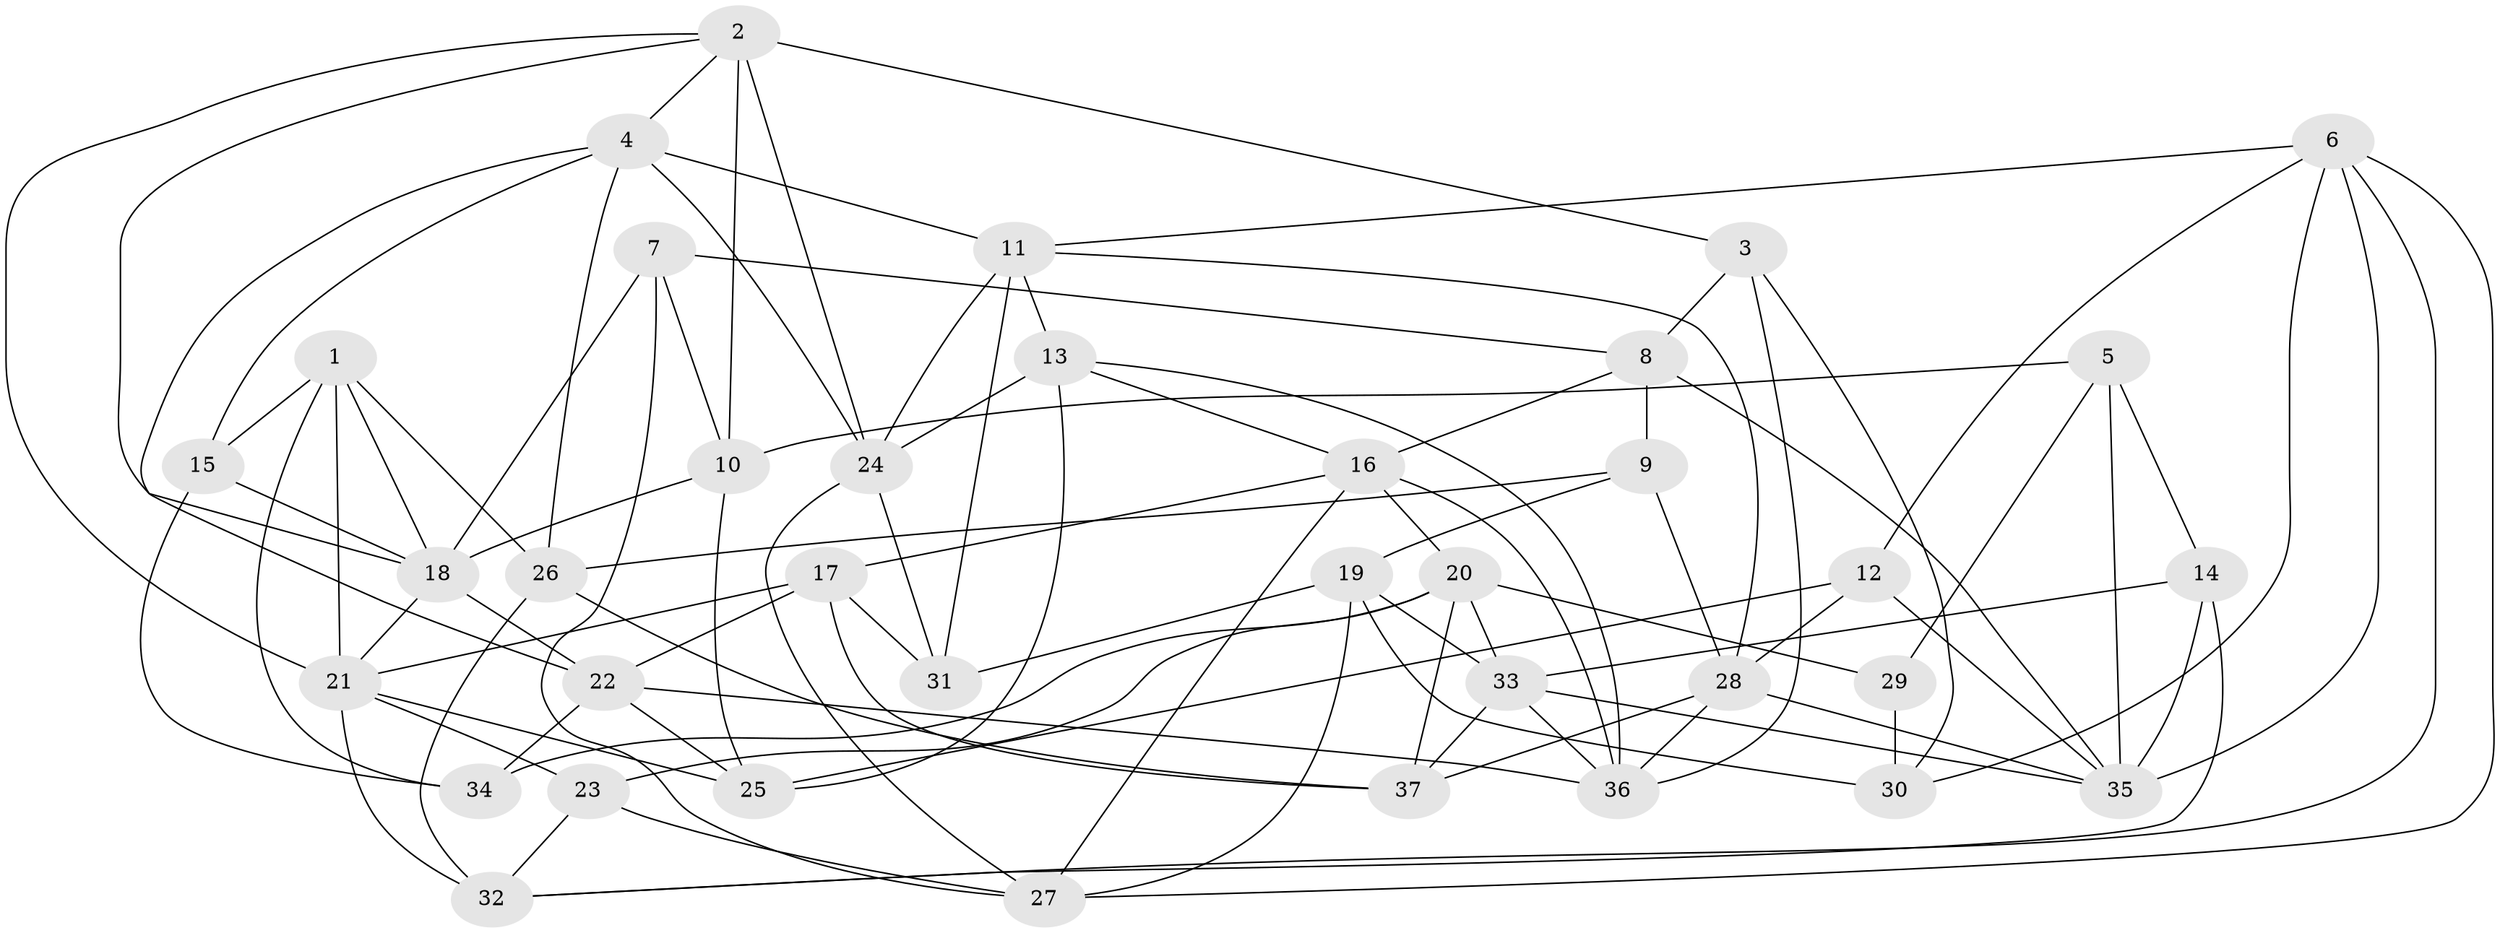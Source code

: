 // original degree distribution, {4: 1.0}
// Generated by graph-tools (version 1.1) at 2025/38/03/04/25 23:38:07]
// undirected, 37 vertices, 95 edges
graph export_dot {
  node [color=gray90,style=filled];
  1;
  2;
  3;
  4;
  5;
  6;
  7;
  8;
  9;
  10;
  11;
  12;
  13;
  14;
  15;
  16;
  17;
  18;
  19;
  20;
  21;
  22;
  23;
  24;
  25;
  26;
  27;
  28;
  29;
  30;
  31;
  32;
  33;
  34;
  35;
  36;
  37;
  1 -- 15 [weight=2.0];
  1 -- 18 [weight=1.0];
  1 -- 21 [weight=1.0];
  1 -- 26 [weight=1.0];
  1 -- 34 [weight=1.0];
  2 -- 3 [weight=1.0];
  2 -- 4 [weight=1.0];
  2 -- 10 [weight=1.0];
  2 -- 18 [weight=1.0];
  2 -- 21 [weight=1.0];
  2 -- 24 [weight=1.0];
  3 -- 8 [weight=1.0];
  3 -- 30 [weight=1.0];
  3 -- 36 [weight=1.0];
  4 -- 11 [weight=1.0];
  4 -- 15 [weight=1.0];
  4 -- 22 [weight=1.0];
  4 -- 24 [weight=1.0];
  4 -- 26 [weight=1.0];
  5 -- 10 [weight=2.0];
  5 -- 14 [weight=2.0];
  5 -- 29 [weight=1.0];
  5 -- 35 [weight=1.0];
  6 -- 11 [weight=1.0];
  6 -- 12 [weight=1.0];
  6 -- 27 [weight=1.0];
  6 -- 30 [weight=1.0];
  6 -- 32 [weight=1.0];
  6 -- 35 [weight=1.0];
  7 -- 8 [weight=1.0];
  7 -- 10 [weight=1.0];
  7 -- 18 [weight=1.0];
  7 -- 27 [weight=1.0];
  8 -- 9 [weight=2.0];
  8 -- 16 [weight=1.0];
  8 -- 35 [weight=1.0];
  9 -- 19 [weight=1.0];
  9 -- 26 [weight=2.0];
  9 -- 28 [weight=1.0];
  10 -- 18 [weight=1.0];
  10 -- 25 [weight=1.0];
  11 -- 13 [weight=1.0];
  11 -- 24 [weight=1.0];
  11 -- 28 [weight=1.0];
  11 -- 31 [weight=1.0];
  12 -- 25 [weight=1.0];
  12 -- 28 [weight=1.0];
  12 -- 35 [weight=1.0];
  13 -- 16 [weight=1.0];
  13 -- 24 [weight=1.0];
  13 -- 25 [weight=2.0];
  13 -- 36 [weight=1.0];
  14 -- 32 [weight=1.0];
  14 -- 33 [weight=1.0];
  14 -- 35 [weight=2.0];
  15 -- 18 [weight=2.0];
  15 -- 34 [weight=1.0];
  16 -- 17 [weight=1.0];
  16 -- 20 [weight=1.0];
  16 -- 27 [weight=1.0];
  16 -- 36 [weight=1.0];
  17 -- 21 [weight=1.0];
  17 -- 22 [weight=1.0];
  17 -- 31 [weight=1.0];
  17 -- 37 [weight=2.0];
  18 -- 21 [weight=1.0];
  18 -- 22 [weight=1.0];
  19 -- 27 [weight=1.0];
  19 -- 30 [weight=2.0];
  19 -- 31 [weight=1.0];
  19 -- 33 [weight=1.0];
  20 -- 23 [weight=1.0];
  20 -- 29 [weight=1.0];
  20 -- 33 [weight=1.0];
  20 -- 34 [weight=1.0];
  20 -- 37 [weight=1.0];
  21 -- 23 [weight=1.0];
  21 -- 25 [weight=1.0];
  21 -- 32 [weight=2.0];
  22 -- 25 [weight=1.0];
  22 -- 34 [weight=1.0];
  22 -- 36 [weight=1.0];
  23 -- 27 [weight=1.0];
  23 -- 32 [weight=1.0];
  24 -- 27 [weight=1.0];
  24 -- 31 [weight=1.0];
  26 -- 32 [weight=1.0];
  26 -- 37 [weight=1.0];
  28 -- 35 [weight=1.0];
  28 -- 36 [weight=1.0];
  28 -- 37 [weight=1.0];
  29 -- 30 [weight=2.0];
  33 -- 35 [weight=1.0];
  33 -- 36 [weight=1.0];
  33 -- 37 [weight=1.0];
}
